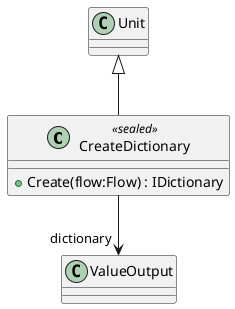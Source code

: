 @startuml
class CreateDictionary <<sealed>> {
    + Create(flow:Flow) : IDictionary
}
Unit <|-- CreateDictionary
CreateDictionary --> "dictionary" ValueOutput
@enduml
